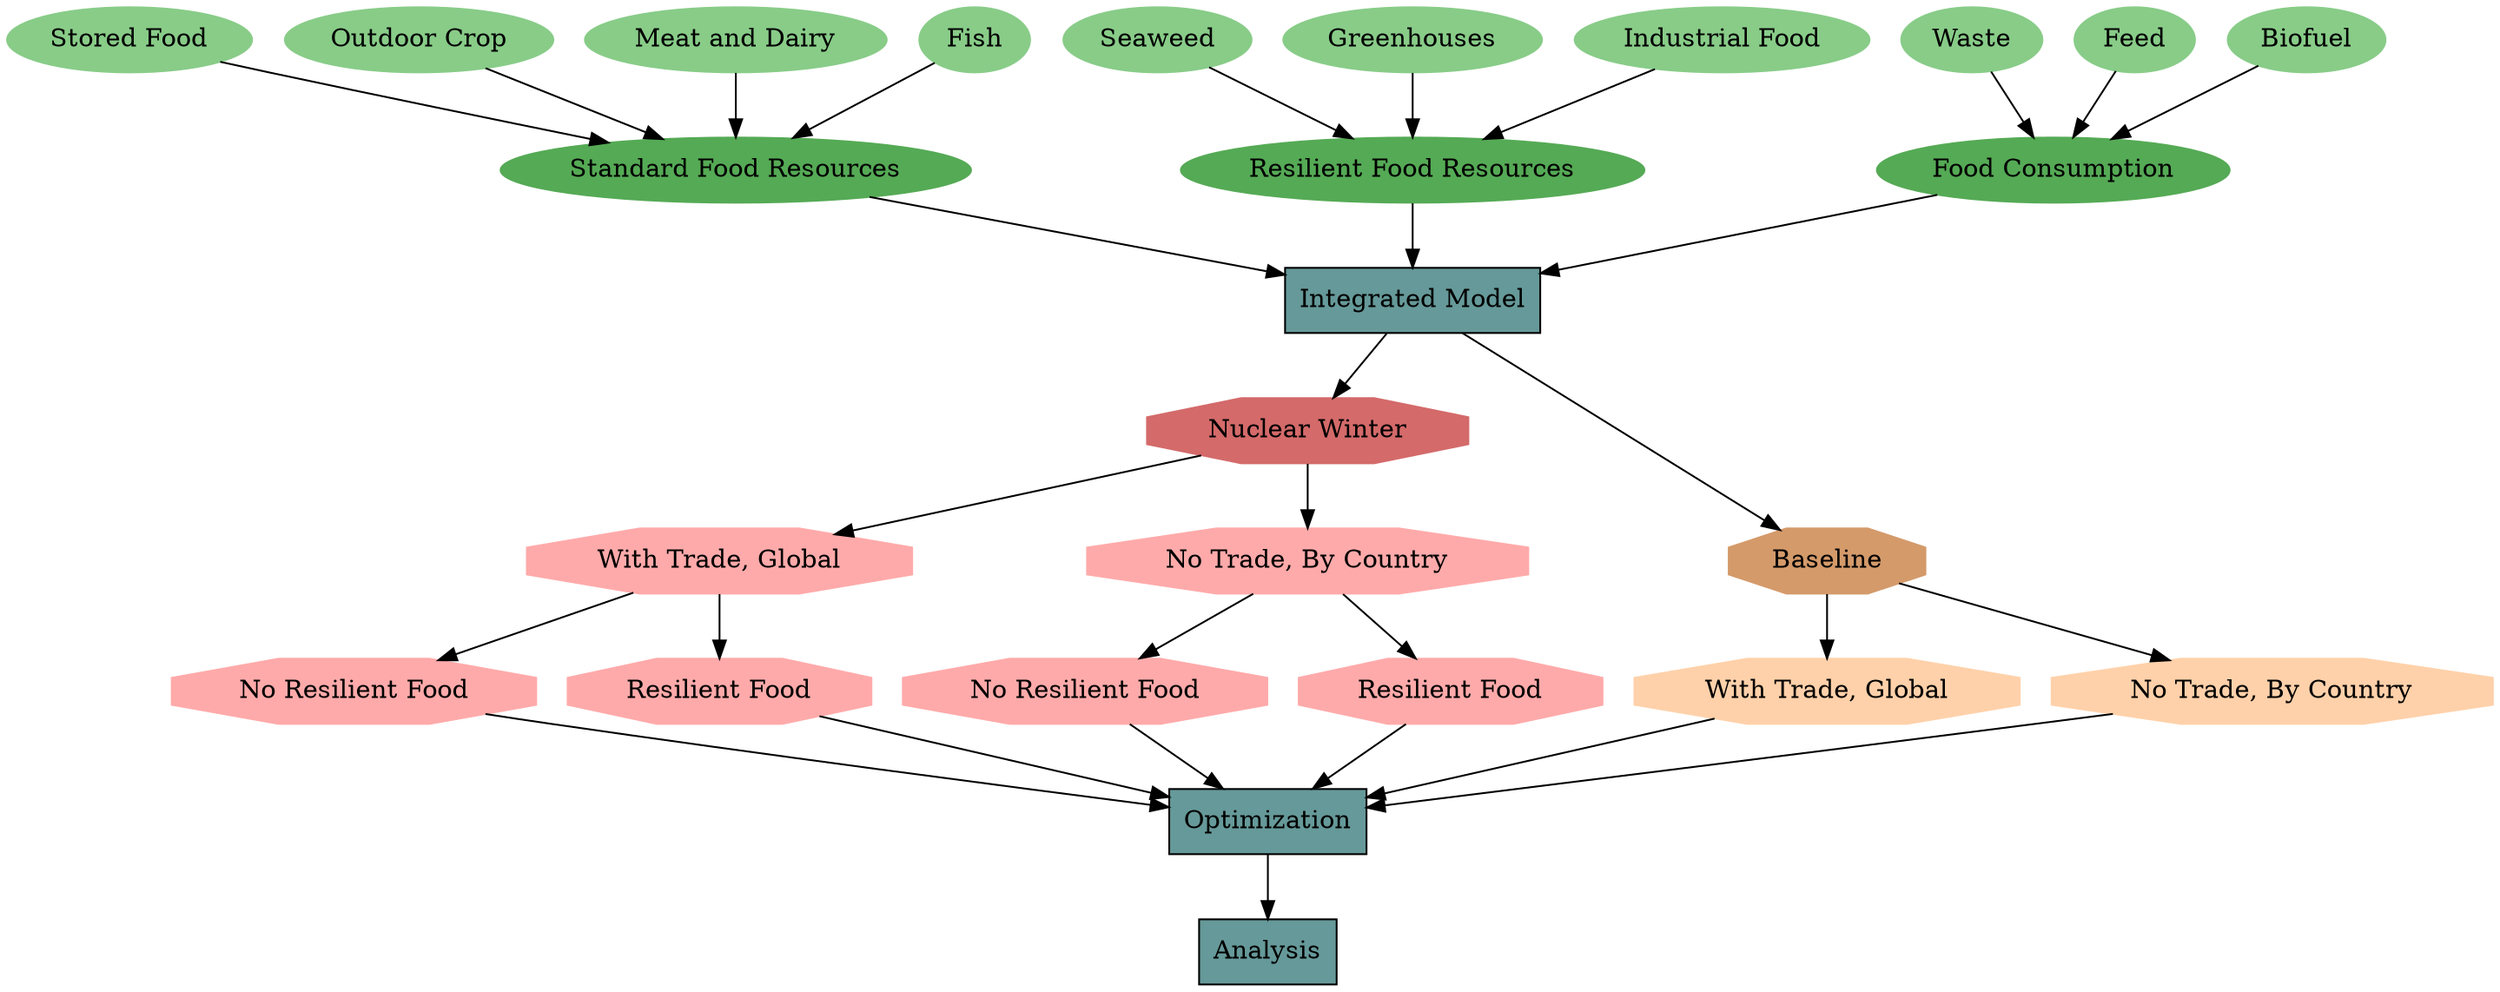 digraph ModelOverview{
    // Food Consumption during normal times
    norm_consumption [label="Food Consumption", style="filled",color="#55AA55"];
    Waste[style="filled", color="#88CC88"] 
    Waste -> norm_consumption;
    Feed[style="filled", color="#88CC88"] 
    Feed -> norm_consumption;
    Biofuel[style="filled", color="#88CC88"] 
    Biofuel -> norm_consumption;

    // Food Ressources during Standard Times
    std_resources [label="Standard Food Resources", style="filled",color="#55AA55"];
    stored_food [label="Stored Food",style="filled", color="#88CC88"];
    outdoor_crop [label="Outdoor Crop",style="filled", color="#88CC88"];
    meat [label="Meat and Dairy",style="filled", color="#88CC88"];
    Fish [style="filled", color="#88CC88"]
    stored_food -> std_resources;
    outdoor_crop -> std_resources;
    meat -> std_resources;
    Fish -> std_resources;

    // Resilient Foods
    res_resources [label="Resilient Food Resources", style="filled",color="#55AA55"];
    Seaweed[style="filled", color="#88CC88"]
    Seaweed -> res_resources;
    Greenhouses[style="filled", color="#88CC88"]
    Greenhouses -> res_resources;
    industrial_food [label="Industrial Food",style="filled", color="#88CC88"];
    industrial_food -> res_resources;

    // Link foods to the model
    model [label="Integrated Model", shape=box, style="filled", fillcolor="#669999"];
    norm_consumption -> model;
    std_resources -> model;
    res_resources -> model;

    // Create base scenarios
    nw [label="Nuclear Winter", shape=octagon, color="#D46A6A", style="filled"];
    Baseline [label="Baseline", shape=octagon, color="#D49A6A", style="filled"];
    model -> Baseline;
    model -> nw;

    // Create 150 tg scenarios
    nw_trade [label="With Trade, Global", shape=octagon, color="#FFAAAA", style="filled"];
    nw_no_trade [label="No Trade, By Country", shape=octagon, color="#FFAAAA", style="filled"];
    nw -> nw_trade;
    nw -> nw_no_trade;

    nw_trade_no_res_food [label="No Resilient Food", shape=octagon, color="#FFAAAA", style="filled"];
    nw_trade_res_food [label="Resilient Food", shape=octagon, color="#FFAAAA", style="filled"];
    nw_no_trade_no_res_food [label="No Resilient Food", shape=octagon, color="#FFAAAA", style="filled"];
    nw_no_trade_res_food [label="Resilient Food", shape=octagon, color="#FFAAAA", style="filled"];
    nw_trade -> nw_trade_no_res_food;
    nw_trade -> nw_trade_res_food;
    nw_no_trade -> nw_no_trade_no_res_food;
    nw_no_trade -> nw_no_trade_res_food;


    // Create baseline scenarios
    Baseline_trade [label="With Trade, Global", shape=octagon, color="#FFD1AA", style="filled"];
    Baseline_no_trade [label="No Trade, By Country", shape=octagon, color="#FFD1AA", style="filled"];
    Baseline -> Baseline_trade;
    Baseline -> Baseline_no_trade;

    
    // Link to optomization and analysis
    opt [label="Optimization", shape=box, style="filled", fillcolor="#669999"];
    Baseline_trade -> opt;
    Baseline_no_trade -> opt;
    nw_trade_no_res_food -> opt;
    nw_trade_res_food -> opt;
    nw_no_trade_no_res_food -> opt;
    nw_no_trade_res_food -> opt;

    // Link to analysis
    analysis [label="Analysis", shape=box, style="filled", fillcolor="#669999"];
    opt -> analysis;
    


    
    

}

